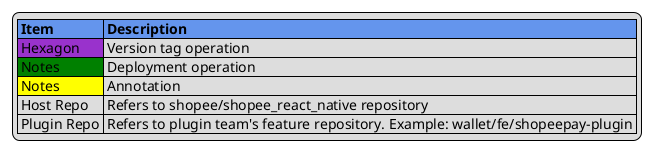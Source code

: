 @startuml
legend top left
    |<#CornflowerBlue> **Item** |<#CornflowerBlue> **Description** |
    |<#DarkOrchid> Hexagon | Version tag operation |
    |<#Green> Notes | Deployment operation |
    |<#Yellow> Notes | Annotation |
    | Host Repo | Refers to shopee/shopee_react_native repository |
    | Plugin Repo | Refers to plugin team's feature repository. Example: wallet/fe/shopeepay-plugin |
endlegend
@enduml
